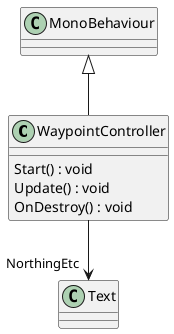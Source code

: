 @startuml
class WaypointController {
    Start() : void
    Update() : void
    OnDestroy() : void
}
MonoBehaviour <|-- WaypointController
WaypointController --> "NorthingEtc" Text
@enduml

